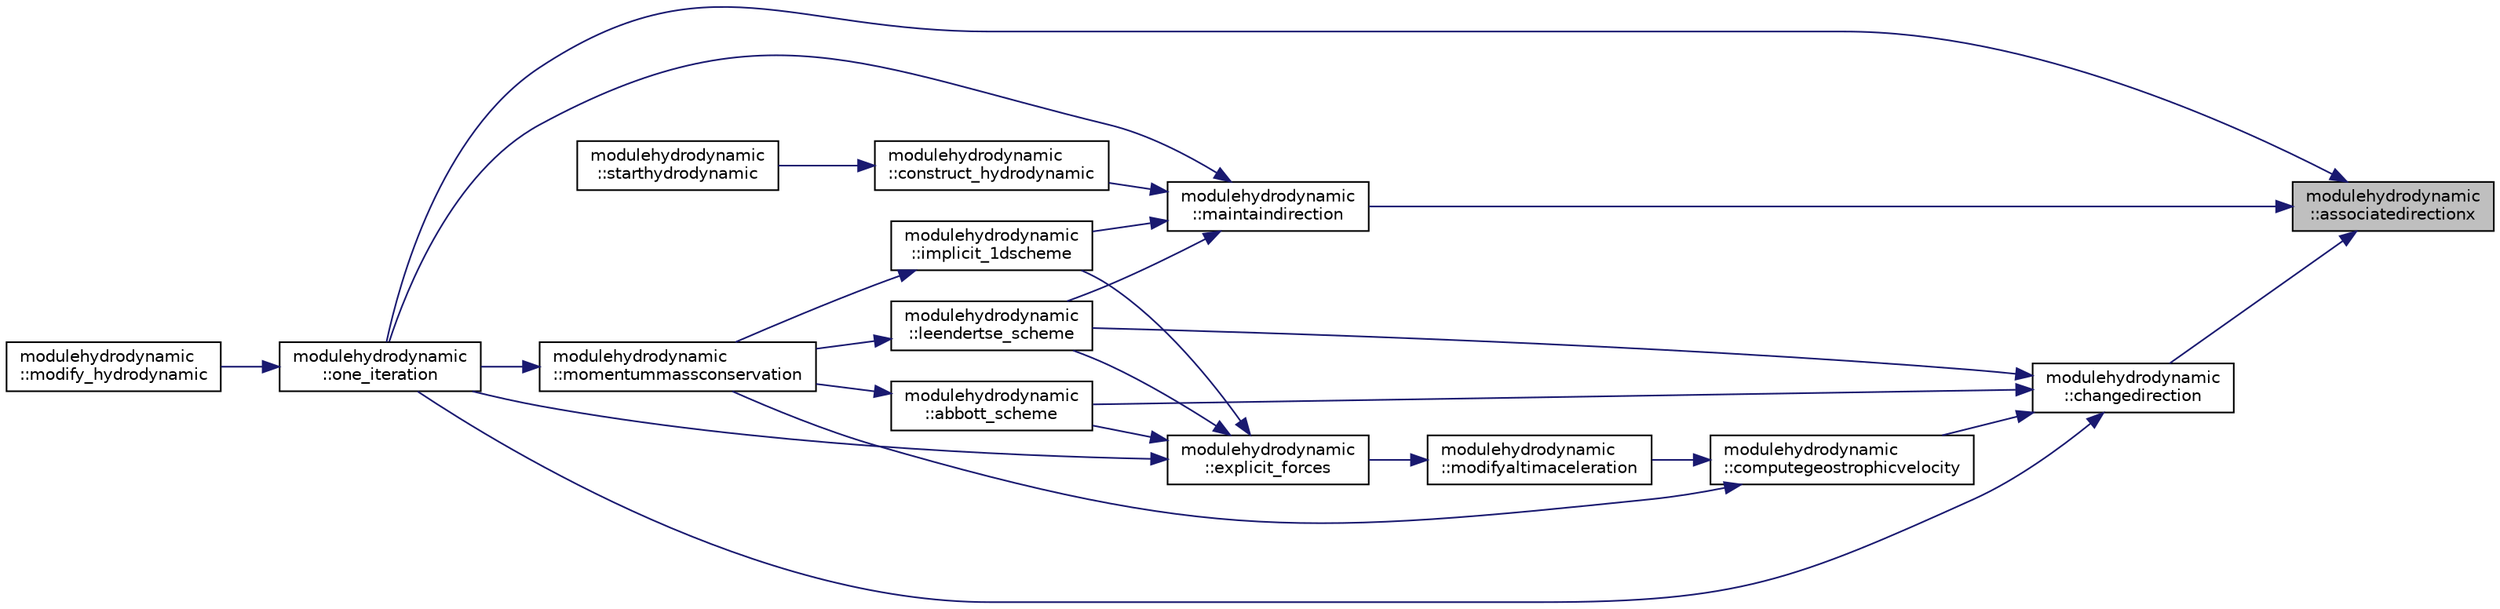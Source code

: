 digraph "modulehydrodynamic::associatedirectionx"
{
 // LATEX_PDF_SIZE
  edge [fontname="Helvetica",fontsize="10",labelfontname="Helvetica",labelfontsize="10"];
  node [fontname="Helvetica",fontsize="10",shape=record];
  rankdir="RL";
  Node1 [label="modulehydrodynamic\l::associatedirectionx",height=0.2,width=0.4,color="black", fillcolor="grey75", style="filled", fontcolor="black",tooltip=" "];
  Node1 -> Node2 [dir="back",color="midnightblue",fontsize="10",style="solid",fontname="Helvetica"];
  Node2 [label="modulehydrodynamic\l::changedirection",height=0.2,width=0.4,color="black", fillcolor="white", style="filled",URL="$namespacemodulehydrodynamic.html#a21da40cf926fb3d12ccc40743a115da6",tooltip=" "];
  Node2 -> Node3 [dir="back",color="midnightblue",fontsize="10",style="solid",fontname="Helvetica"];
  Node3 [label="modulehydrodynamic\l::abbott_scheme",height=0.2,width=0.4,color="black", fillcolor="white", style="filled",URL="$namespacemodulehydrodynamic.html#ab24f3a1aadd0e5ea548005ab690517a5",tooltip=" "];
  Node3 -> Node4 [dir="back",color="midnightblue",fontsize="10",style="solid",fontname="Helvetica"];
  Node4 [label="modulehydrodynamic\l::momentummassconservation",height=0.2,width=0.4,color="black", fillcolor="white", style="filled",URL="$namespacemodulehydrodynamic.html#aa05a995dd1f1f6550d1ecdfb0a0bab47",tooltip=" "];
  Node4 -> Node5 [dir="back",color="midnightblue",fontsize="10",style="solid",fontname="Helvetica"];
  Node5 [label="modulehydrodynamic\l::one_iteration",height=0.2,width=0.4,color="black", fillcolor="white", style="filled",URL="$namespacemodulehydrodynamic.html#a054b8ffaff698f4cc430c2f7f0bc0da9",tooltip=" "];
  Node5 -> Node6 [dir="back",color="midnightblue",fontsize="10",style="solid",fontname="Helvetica"];
  Node6 [label="modulehydrodynamic\l::modify_hydrodynamic",height=0.2,width=0.4,color="black", fillcolor="white", style="filled",URL="$namespacemodulehydrodynamic.html#a54656696e009a87a266514744beb5baa",tooltip=" "];
  Node2 -> Node7 [dir="back",color="midnightblue",fontsize="10",style="solid",fontname="Helvetica"];
  Node7 [label="modulehydrodynamic\l::computegeostrophicvelocity",height=0.2,width=0.4,color="black", fillcolor="white", style="filled",URL="$namespacemodulehydrodynamic.html#a63098393e35b164bc5c6885e1473058f",tooltip=" "];
  Node7 -> Node8 [dir="back",color="midnightblue",fontsize="10",style="solid",fontname="Helvetica"];
  Node8 [label="modulehydrodynamic\l::modifyaltimaceleration",height=0.2,width=0.4,color="black", fillcolor="white", style="filled",URL="$namespacemodulehydrodynamic.html#a56519157850cefc5f98f52914553161e",tooltip=" "];
  Node8 -> Node9 [dir="back",color="midnightblue",fontsize="10",style="solid",fontname="Helvetica"];
  Node9 [label="modulehydrodynamic\l::explicit_forces",height=0.2,width=0.4,color="black", fillcolor="white", style="filled",URL="$namespacemodulehydrodynamic.html#a789f1e7896025efc57bee4107cc31422",tooltip=" "];
  Node9 -> Node3 [dir="back",color="midnightblue",fontsize="10",style="solid",fontname="Helvetica"];
  Node9 -> Node10 [dir="back",color="midnightblue",fontsize="10",style="solid",fontname="Helvetica"];
  Node10 [label="modulehydrodynamic\l::implicit_1dscheme",height=0.2,width=0.4,color="black", fillcolor="white", style="filled",URL="$namespacemodulehydrodynamic.html#aad271ff300fe974ab4d13ed6f1bd315d",tooltip=" "];
  Node10 -> Node4 [dir="back",color="midnightblue",fontsize="10",style="solid",fontname="Helvetica"];
  Node9 -> Node11 [dir="back",color="midnightblue",fontsize="10",style="solid",fontname="Helvetica"];
  Node11 [label="modulehydrodynamic\l::leendertse_scheme",height=0.2,width=0.4,color="black", fillcolor="white", style="filled",URL="$namespacemodulehydrodynamic.html#a8ca7371a9688becd96976013be92880a",tooltip=" "];
  Node11 -> Node4 [dir="back",color="midnightblue",fontsize="10",style="solid",fontname="Helvetica"];
  Node9 -> Node5 [dir="back",color="midnightblue",fontsize="10",style="solid",fontname="Helvetica"];
  Node7 -> Node4 [dir="back",color="midnightblue",fontsize="10",style="solid",fontname="Helvetica"];
  Node2 -> Node11 [dir="back",color="midnightblue",fontsize="10",style="solid",fontname="Helvetica"];
  Node2 -> Node5 [dir="back",color="midnightblue",fontsize="10",style="solid",fontname="Helvetica"];
  Node1 -> Node12 [dir="back",color="midnightblue",fontsize="10",style="solid",fontname="Helvetica"];
  Node12 [label="modulehydrodynamic\l::maintaindirection",height=0.2,width=0.4,color="black", fillcolor="white", style="filled",URL="$namespacemodulehydrodynamic.html#a178f5e060ebc6d1ddcb0e70a9c9e95c2",tooltip=" "];
  Node12 -> Node13 [dir="back",color="midnightblue",fontsize="10",style="solid",fontname="Helvetica"];
  Node13 [label="modulehydrodynamic\l::construct_hydrodynamic",height=0.2,width=0.4,color="black", fillcolor="white", style="filled",URL="$namespacemodulehydrodynamic.html#a71f29b5c93f202c8e783ecb892b1b497",tooltip=" "];
  Node13 -> Node14 [dir="back",color="midnightblue",fontsize="10",style="solid",fontname="Helvetica"];
  Node14 [label="modulehydrodynamic\l::starthydrodynamic",height=0.2,width=0.4,color="black", fillcolor="white", style="filled",URL="$namespacemodulehydrodynamic.html#aa7fce185f2ed7a388275da8a22d7d150",tooltip=" "];
  Node12 -> Node10 [dir="back",color="midnightblue",fontsize="10",style="solid",fontname="Helvetica"];
  Node12 -> Node11 [dir="back",color="midnightblue",fontsize="10",style="solid",fontname="Helvetica"];
  Node12 -> Node5 [dir="back",color="midnightblue",fontsize="10",style="solid",fontname="Helvetica"];
  Node1 -> Node5 [dir="back",color="midnightblue",fontsize="10",style="solid",fontname="Helvetica"];
}
